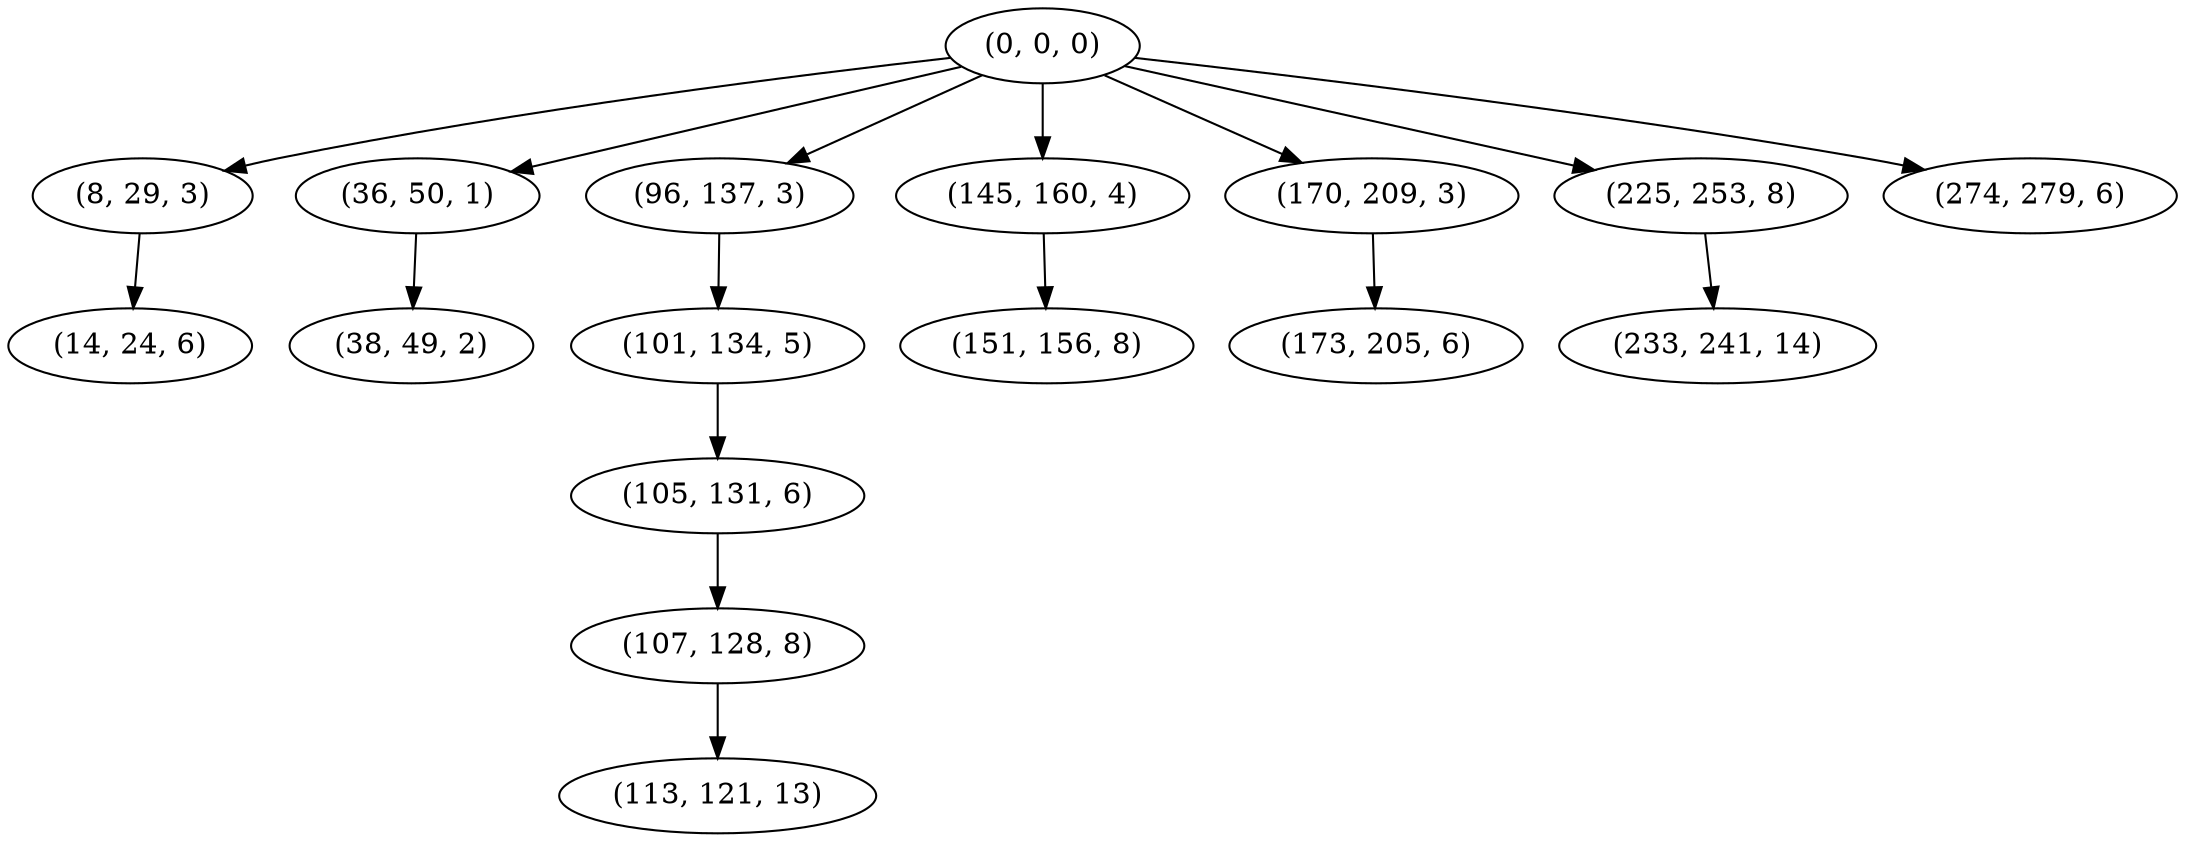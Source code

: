 digraph tree {
    "(0, 0, 0)";
    "(8, 29, 3)";
    "(14, 24, 6)";
    "(36, 50, 1)";
    "(38, 49, 2)";
    "(96, 137, 3)";
    "(101, 134, 5)";
    "(105, 131, 6)";
    "(107, 128, 8)";
    "(113, 121, 13)";
    "(145, 160, 4)";
    "(151, 156, 8)";
    "(170, 209, 3)";
    "(173, 205, 6)";
    "(225, 253, 8)";
    "(233, 241, 14)";
    "(274, 279, 6)";
    "(0, 0, 0)" -> "(8, 29, 3)";
    "(0, 0, 0)" -> "(36, 50, 1)";
    "(0, 0, 0)" -> "(96, 137, 3)";
    "(0, 0, 0)" -> "(145, 160, 4)";
    "(0, 0, 0)" -> "(170, 209, 3)";
    "(0, 0, 0)" -> "(225, 253, 8)";
    "(0, 0, 0)" -> "(274, 279, 6)";
    "(8, 29, 3)" -> "(14, 24, 6)";
    "(36, 50, 1)" -> "(38, 49, 2)";
    "(96, 137, 3)" -> "(101, 134, 5)";
    "(101, 134, 5)" -> "(105, 131, 6)";
    "(105, 131, 6)" -> "(107, 128, 8)";
    "(107, 128, 8)" -> "(113, 121, 13)";
    "(145, 160, 4)" -> "(151, 156, 8)";
    "(170, 209, 3)" -> "(173, 205, 6)";
    "(225, 253, 8)" -> "(233, 241, 14)";
}
